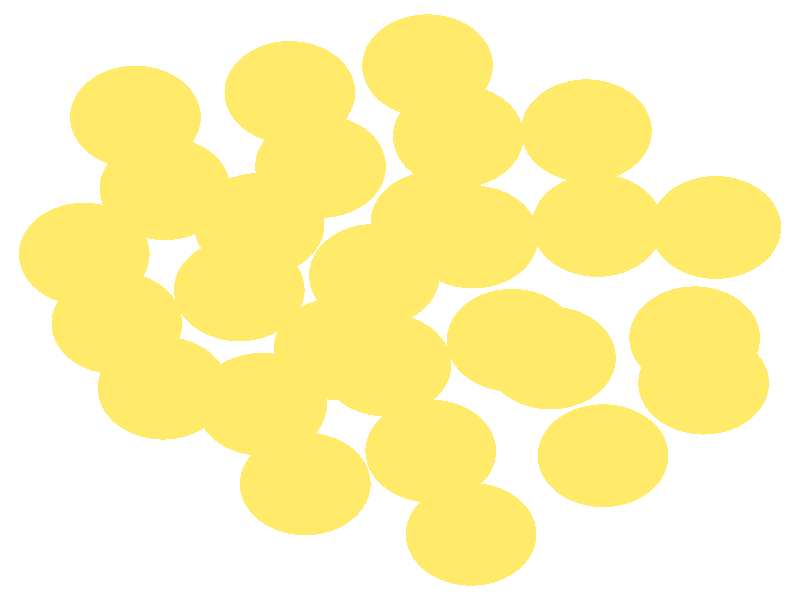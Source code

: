 #include "colors.inc"
#include "finish.inc"

global_settings {assumed_gamma 1 max_trace_level 6}
background {color White}
camera {orthographic
  right -12.49*x up 11.91*y
  direction 1.00*z
  location <0,0,50.00> look_at <0,0,0>}
light_source {<  2.00,   3.00,  40.00> color White
  area_light <0.70, 0, 0>, <0, 0.70, 0>, 3, 3
  adaptive 1 jitter}

#declare simple = finish {phong 0.7}
#declare pale = finish {ambient .5 diffuse .85 roughness .001 specular 0.200 }
#declare intermediate = finish {ambient 0.3 diffuse 0.6 specular 0.10 roughness 0.04 }
#declare vmd = finish {ambient .0 diffuse .65 phong 0.1 phong_size 40. specular 0.500 }
#declare jmol = finish {ambient .2 diffuse .6 specular 1 roughness .001 metallic}
#declare ase2 = finish {ambient 0.05 brilliance 3 diffuse 0.6 metallic specular 0.70 roughness 0.04 reflection 0.15}
#declare ase3 = finish {ambient .15 brilliance 2 diffuse .6 metallic specular 1. roughness .001 reflection .0}
#declare glass = finish {ambient .05 diffuse .3 specular 1. roughness .001}
#declare Rcell = 0.050;
#declare Rbond = 0.100;

#macro atom(LOC, R, COL, FIN)
  sphere{LOC, R texture{pigment{COL} finish{FIN}}}
#end
#macro constrain(LOC, R, COL, FIN)
union{torus{R, Rcell rotate 45*z texture{pigment{COL} finish{FIN}}}
      torus{R, Rcell rotate -45*z texture{pigment{COL} finish{FIN}}}
      translate LOC}
#end

atom(<  4.93,   1.44,  -0.91>, 1.02, rgb <1.00, 0.82, 0.14>, ase3) // #0 
atom(<  3.17,  -3.09,  -1.96>, 1.02, rgb <1.00, 0.82, 0.14>, ase3) // #1 
atom(< -0.95,  -0.97,  -0.55>, 1.02, rgb <1.00, 0.82, 0.14>, ase3) // #2 
atom(< -1.72,   4.12,  -2.26>, 1.02, rgb <1.00, 0.82, 0.14>, ase3) // #3 
atom(< -0.22,  -1.29,  -5.04>, 1.02, rgb <1.00, 0.82, 0.14>, ase3) // #4 
atom(< -4.42,  -0.46,  -2.99>, 1.02, rgb <1.00, 0.82, 0.14>, ase3) // #5 
atom(< -1.48,  -3.65,  -0.91>, 1.02, rgb <1.00, 0.82, 0.14>, ase3) // #6 
atom(<  0.91,   3.25,  -2.93>, 1.02, rgb <1.00, 0.82, 0.14>, ase3) // #7 
atom(<  4.74,  -1.65,   0.00>, 1.02, rgb <1.00, 0.82, 0.14>, ase3) // #8 
atom(< -3.70,  -1.75,  -0.70>, 1.02, rgb <1.00, 0.82, 0.14>, ase3) // #9 
atom(< -2.51,   0.20,  -4.82>, 1.02, rgb <1.00, 0.82, 0.14>, ase3) // #10 
atom(<  0.48,  -3.00,  -3.00>, 1.02, rgb <1.00, 0.82, 0.14>, ase3) // #11 
atom(< -2.20,   1.50,  -0.91>, 1.02, rgb <1.00, 0.82, 0.14>, ase3) // #12 
atom(< -2.16,  -2.07,  -3.10>, 1.02, rgb <1.00, 0.82, 0.14>, ase3) // #13 
atom(<  1.11,  -4.65,  -0.93>, 1.02, rgb <1.00, 0.82, 0.14>, ase3) // #14 
atom(<  3.08,   1.48,  -3.05>, 1.02, rgb <1.00, 0.82, 0.14>, ase3) // #15 
atom(< -4.93,   0.91,  -0.69>, 1.02, rgb <1.00, 0.82, 0.14>, ase3) // #16 
atom(<  2.91,   3.36,  -0.99>, 1.02, rgb <1.00, 0.82, 0.14>, ase3) // #17 
atom(<  2.35,  -1.15,  -4.10>, 1.02, rgb <1.00, 0.82, 0.14>, ase3) // #18 
atom(<  1.75,  -0.80,  -1.35>, 1.02, rgb <1.00, 0.82, 0.14>, ase3) // #19 
atom(< -4.13,   3.63,  -0.90>, 1.02, rgb <1.00, 0.82, 0.14>, ase3) // #20 
atom(< -3.67,   2.21,  -3.23>, 1.02, rgb <1.00, 0.82, 0.14>, ase3) // #21 
atom(<  4.60,  -0.75,  -2.57>, 1.02, rgb <1.00, 0.82, 0.14>, ase3) // #22 
atom(<  0.56,   1.54,  -0.39>, 1.02, rgb <1.00, 0.82, 0.14>, ase3) // #23 
atom(< -0.40,   0.49,  -2.84>, 1.02, rgb <1.00, 0.82, 0.14>, ase3) // #24 
atom(<  0.43,   4.65,  -0.58>, 1.02, rgb <1.00, 0.82, 0.14>, ase3) // #25 
atom(<  1.14,   1.25,  -5.00>, 1.02, rgb <1.00, 0.82, 0.14>, ase3) // #26 
atom(< -1.24,   2.65,  -4.55>, 1.02, rgb <1.00, 0.82, 0.14>, ase3) // #27 
